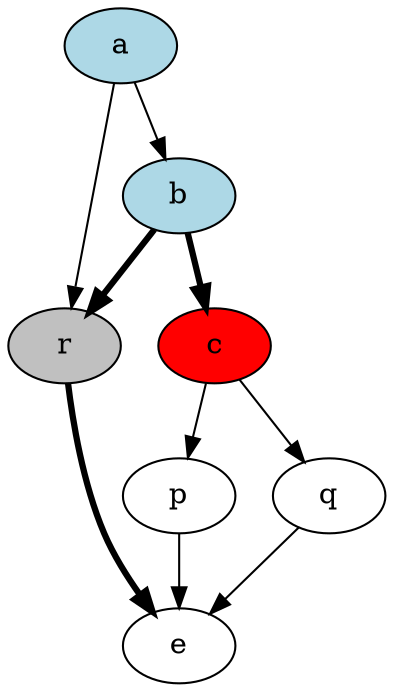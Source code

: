 digraph {
    a [style = filled, fillcolor = lightblue];
    b [style = filled, fillcolor = lightblue];

    r [style = filled, fillcolor = gray];

    c [
        fillcolor = red,
        style = filled,
    ];

    a -> b [];
    a -> r [];
    b -> c [penwidth = 3];
    b -> r [penwidth = 3];
    c -> p [];
    c -> q [];
    p -> e [];
    q -> e [];
    r -> e [penwidth = 3];
}

